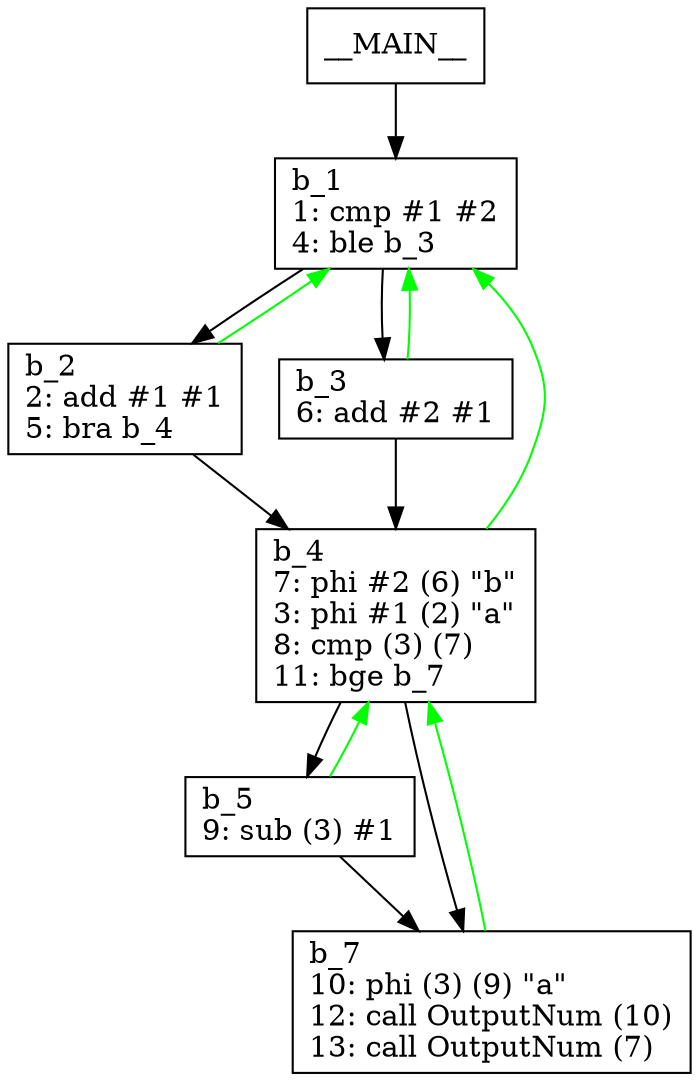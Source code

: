 digraph Computation {
node [shape=box];
__MAIN__ -> b_1;
b_1 [label="b_1\l1: cmp #1 #2\l4: ble b_3\l"]
b_1 -> b_2;
b_2 [label="b_2\l2: add #1 #1\l5: bra b_4\l"]
b_2 -> b_4;
b_4 [label="b_4\l7: phi #2 (6) \"b\"\l3: phi #1 (2) \"a\"\l8: cmp (3) (7)\l11: bge b_7\l"]
b_4 -> b_5;
b_5 [label="b_5\l9: sub (3) #1\l"]
b_5 -> b_7;
b_7 [label="b_7\l10: phi (3) (9) \"a\"\l12: call OutputNum (10)\l13: call OutputNum (7)\l"]
b_7 -> b_4[color="green"];
b_5 -> b_4[color="green"];
b_4 -> b_7;
b_4 -> b_1[color="green"];
b_2 -> b_1[color="green"];
b_1 -> b_3;
b_3 [label="b_3\l6: add #2 #1\l"]
b_3 -> b_4;
b_3 -> b_1[color="green"];
}